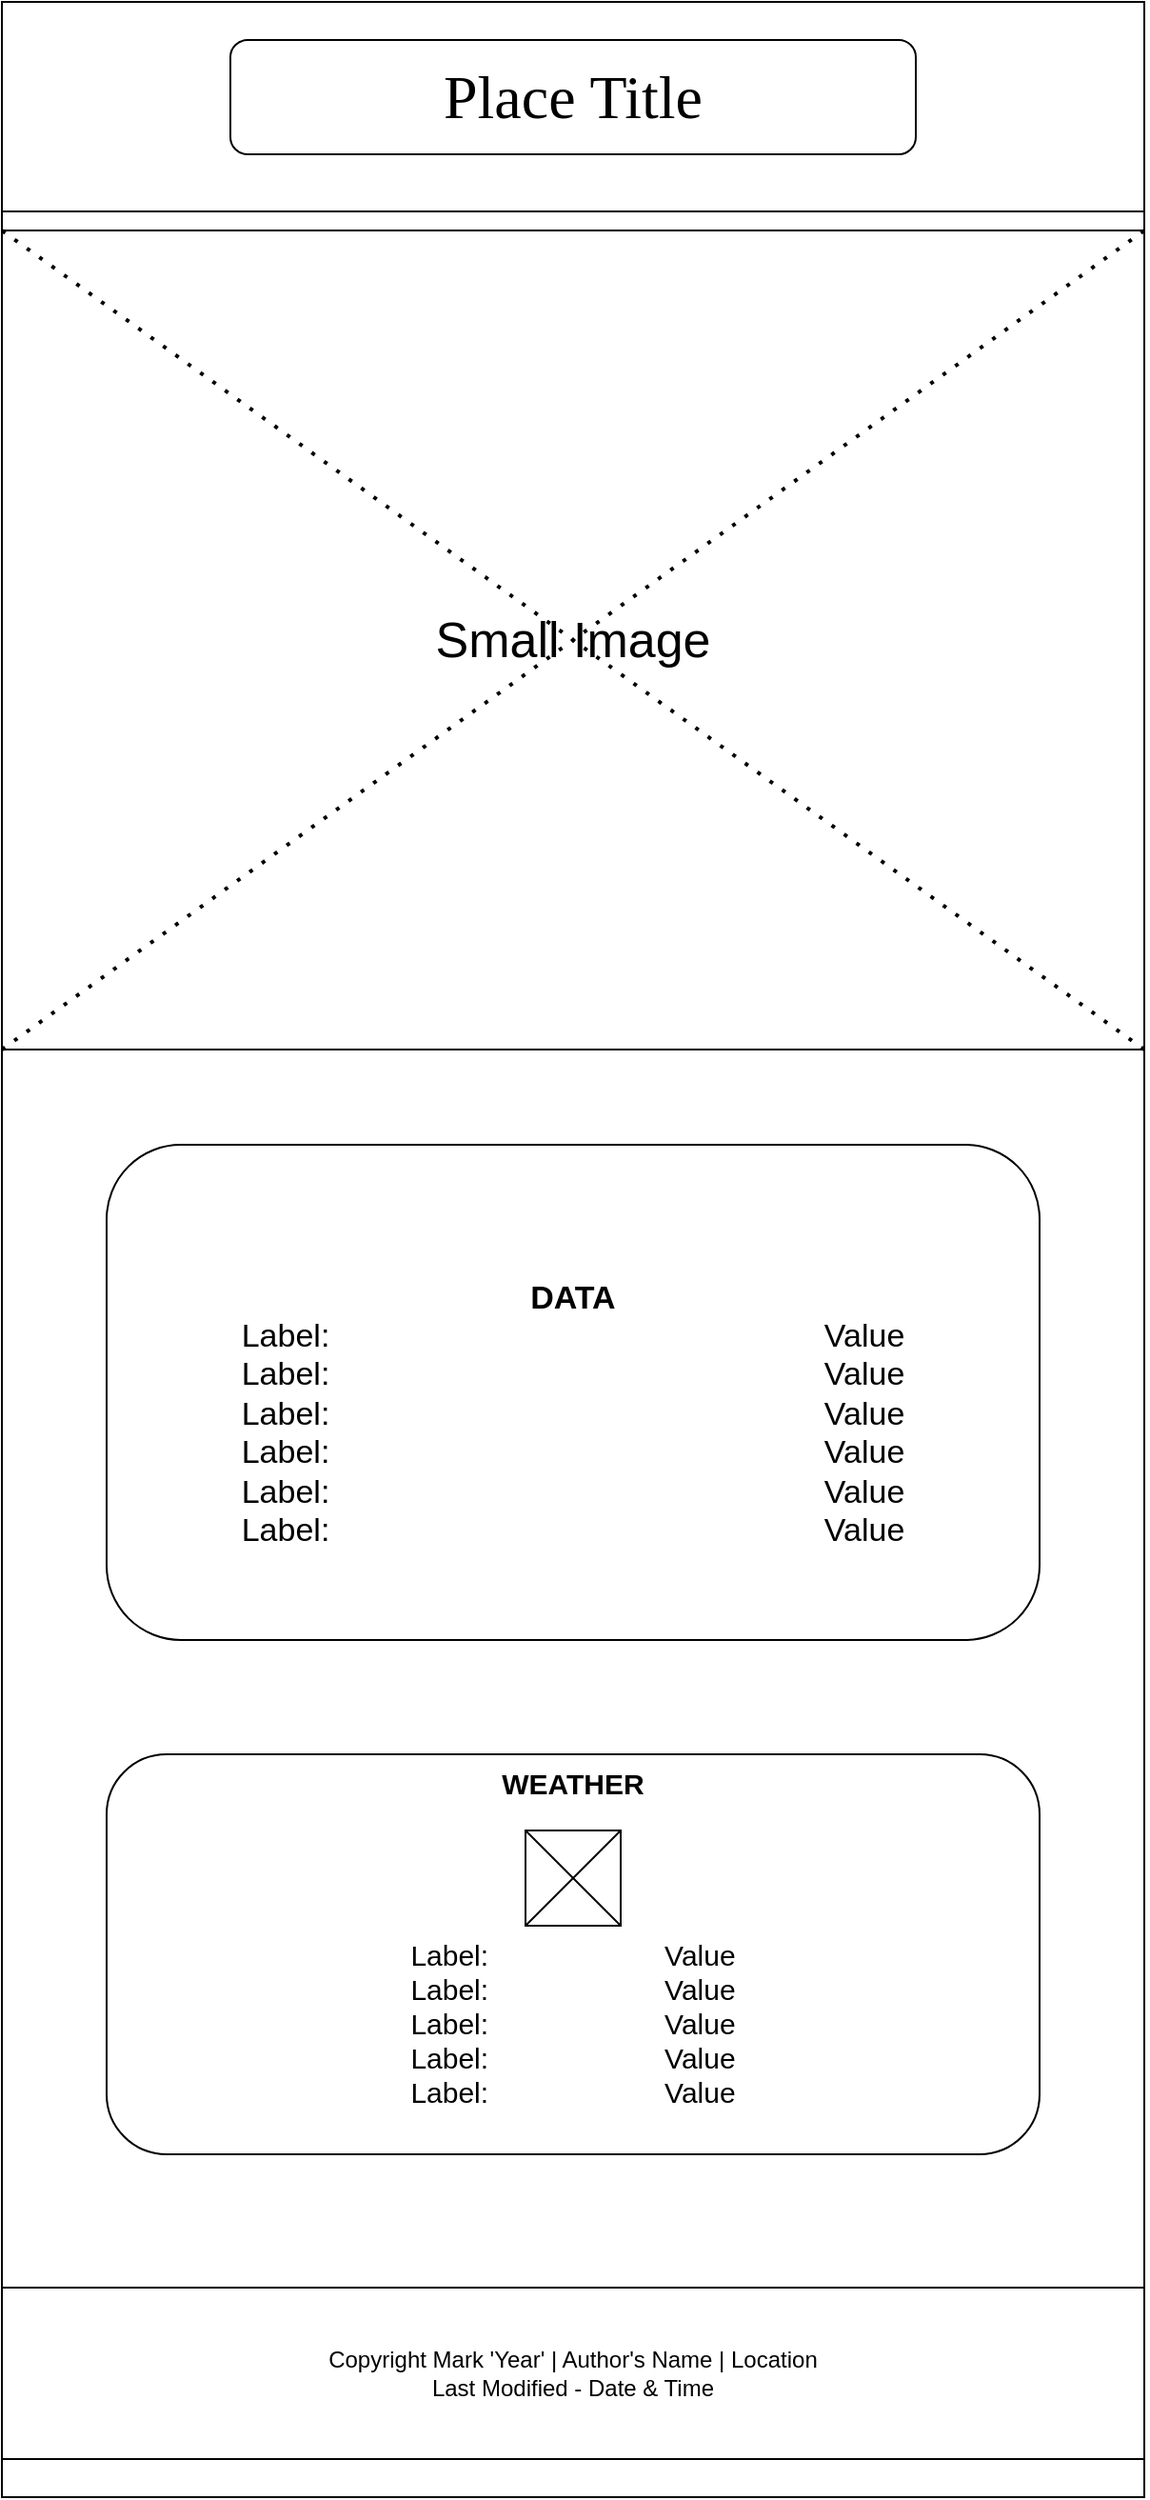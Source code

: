 <mxfile version="24.4.0" type="device" pages="2">
  <diagram name="Small size" id="8FmoxOtJUdNecuPI06n1">
    <mxGraphModel dx="880" dy="529" grid="1" gridSize="10" guides="1" tooltips="1" connect="1" arrows="1" fold="1" page="1" pageScale="1" pageWidth="850" pageHeight="1100" math="0" shadow="0">
      <root>
        <mxCell id="0" />
        <mxCell id="1" parent="0" />
        <mxCell id="XBYLxp_CYlMKYOPkXQpf-1" value="" style="rounded=0;whiteSpace=wrap;html=1;" parent="1" vertex="1">
          <mxGeometry x="120" y="50" width="600" height="110" as="geometry" />
        </mxCell>
        <mxCell id="XBYLxp_CYlMKYOPkXQpf-2" value="" style="rounded=0;whiteSpace=wrap;html=1;" parent="1" vertex="1">
          <mxGeometry x="120" y="160" width="600" height="1200" as="geometry" />
        </mxCell>
        <mxCell id="XBYLxp_CYlMKYOPkXQpf-3" value="P&lt;font style=&quot;font-size: 32px;&quot;&gt;lace Title&lt;/font&gt;" style="rounded=1;whiteSpace=wrap;html=1;fontFamily=Garamond;fontSize=32;" parent="1" vertex="1">
          <mxGeometry x="240" y="70" width="360" height="60" as="geometry" />
        </mxCell>
        <mxCell id="XBYLxp_CYlMKYOPkXQpf-11" value="&lt;div&gt;&lt;br&gt;&lt;/div&gt;&lt;div&gt;&lt;br&gt;&lt;/div&gt;&lt;div&gt;&lt;br&gt;&lt;/div&gt;&lt;div style=&quot;font-size: 17px;&quot;&gt;&lt;font style=&quot;font-size: 17px;&quot;&gt;&lt;b&gt;&lt;br&gt;&lt;/b&gt;&lt;/font&gt;&lt;/div&gt;&lt;font style=&quot;font-size: 17px;&quot;&gt;&lt;b&gt;DATA&lt;/b&gt;&lt;/font&gt;&lt;div style=&quot;font-size: 17px;&quot;&gt;&lt;font style=&quot;font-size: 17px;&quot;&gt;Label:&amp;nbsp; &amp;nbsp; &amp;nbsp; &amp;nbsp; &amp;nbsp; &amp;nbsp; &amp;nbsp; &amp;nbsp; &amp;nbsp; &amp;nbsp; &amp;nbsp; &amp;nbsp; &amp;nbsp; &amp;nbsp; &amp;nbsp; &amp;nbsp; &amp;nbsp; &amp;nbsp; &amp;nbsp; &amp;nbsp; &amp;nbsp; &amp;nbsp; &amp;nbsp; &amp;nbsp; &amp;nbsp; &amp;nbsp; &amp;nbsp; &amp;nbsp;Value&lt;/font&gt;&lt;/div&gt;&lt;div style=&quot;font-size: 17px;&quot;&gt;&lt;font style=&quot;font-size: 17px;&quot;&gt;Label:&amp;nbsp; &amp;nbsp; &amp;nbsp; &amp;nbsp; &amp;nbsp; &amp;nbsp; &amp;nbsp; &amp;nbsp; &amp;nbsp; &amp;nbsp; &amp;nbsp; &amp;nbsp; &amp;nbsp; &amp;nbsp; &amp;nbsp; &amp;nbsp; &amp;nbsp; &amp;nbsp; &amp;nbsp; &amp;nbsp; &amp;nbsp; &amp;nbsp; &amp;nbsp; &amp;nbsp; &amp;nbsp; &amp;nbsp; &amp;nbsp; &amp;nbsp;Value&lt;br&gt;&lt;/font&gt;&lt;/div&gt;&lt;div style=&quot;font-size: 17px;&quot;&gt;&lt;font style=&quot;font-size: 17px;&quot;&gt;Label:&amp;nbsp; &amp;nbsp; &amp;nbsp; &amp;nbsp; &amp;nbsp; &amp;nbsp; &amp;nbsp; &amp;nbsp; &amp;nbsp; &amp;nbsp; &amp;nbsp; &amp;nbsp; &amp;nbsp; &amp;nbsp; &amp;nbsp; &amp;nbsp; &amp;nbsp; &amp;nbsp; &amp;nbsp; &amp;nbsp; &amp;nbsp; &amp;nbsp; &amp;nbsp; &amp;nbsp; &amp;nbsp; &amp;nbsp; &amp;nbsp; &amp;nbsp;Value&lt;br&gt;&lt;/font&gt;&lt;/div&gt;&lt;div style=&quot;font-size: 17px;&quot;&gt;&lt;font style=&quot;font-size: 17px;&quot;&gt;Label:&amp;nbsp; &amp;nbsp; &amp;nbsp; &amp;nbsp; &amp;nbsp; &amp;nbsp; &amp;nbsp; &amp;nbsp; &amp;nbsp; &amp;nbsp; &amp;nbsp; &amp;nbsp; &amp;nbsp; &amp;nbsp; &amp;nbsp; &amp;nbsp; &amp;nbsp; &amp;nbsp; &amp;nbsp; &amp;nbsp; &amp;nbsp; &amp;nbsp; &amp;nbsp; &amp;nbsp; &amp;nbsp; &amp;nbsp; &amp;nbsp; &amp;nbsp;Value&lt;br&gt;&lt;/font&gt;&lt;/div&gt;&lt;div style=&quot;font-size: 17px;&quot;&gt;&lt;font style=&quot;font-size: 17px;&quot;&gt;Label:&amp;nbsp; &amp;nbsp; &amp;nbsp; &amp;nbsp; &amp;nbsp; &amp;nbsp; &amp;nbsp; &amp;nbsp; &amp;nbsp; &amp;nbsp; &amp;nbsp; &amp;nbsp; &amp;nbsp; &amp;nbsp; &amp;nbsp; &amp;nbsp; &amp;nbsp; &amp;nbsp; &amp;nbsp; &amp;nbsp; &amp;nbsp; &amp;nbsp; &amp;nbsp; &amp;nbsp; &amp;nbsp; &amp;nbsp; &amp;nbsp; &amp;nbsp;Value&lt;br&gt;&lt;/font&gt;&lt;/div&gt;&lt;div style=&quot;font-size: 17px;&quot;&gt;&lt;font style=&quot;font-size: 17px;&quot;&gt;Label:&amp;nbsp; &amp;nbsp; &amp;nbsp; &amp;nbsp; &amp;nbsp; &amp;nbsp; &amp;nbsp; &amp;nbsp; &amp;nbsp; &amp;nbsp; &amp;nbsp; &amp;nbsp; &amp;nbsp; &amp;nbsp; &amp;nbsp; &amp;nbsp; &amp;nbsp; &amp;nbsp; &amp;nbsp; &amp;nbsp; &amp;nbsp; &amp;nbsp; &amp;nbsp; &amp;nbsp; &amp;nbsp; &amp;nbsp; &amp;nbsp; &amp;nbsp;Value&lt;br&gt;&lt;/font&gt;&lt;/div&gt;&lt;div style=&quot;font-size: 17px;&quot;&gt;&lt;br&gt;&lt;/div&gt;" style="rounded=1;whiteSpace=wrap;html=1;verticalAlign=top;" parent="1" vertex="1">
          <mxGeometry x="175" y="650" width="490" height="260" as="geometry" />
        </mxCell>
        <mxCell id="XBYLxp_CYlMKYOPkXQpf-12" value="WEATHER&lt;div style=&quot;font-size: 15px;&quot;&gt;&lt;br style=&quot;font-size: 15px;&quot;&gt;&lt;/div&gt;&lt;div style=&quot;font-size: 15px;&quot;&gt;&lt;br style=&quot;font-size: 15px;&quot;&gt;&lt;/div&gt;&lt;div style=&quot;font-size: 15px;&quot;&gt;&lt;br style=&quot;font-size: 15px;&quot;&gt;&lt;/div&gt;&lt;div style=&quot;font-size: 15px;&quot;&gt;&lt;br style=&quot;font-size: 15px;&quot;&gt;&lt;/div&gt;&lt;div style=&quot;font-size: 15px;&quot;&gt;&lt;span style=&quot;background-color: initial; font-weight: normal;&quot;&gt;Label:&lt;/span&gt;&lt;span style=&quot;background-color: initial; font-weight: normal; white-space: pre;&quot;&gt;&#x9;&lt;/span&gt;&lt;span style=&quot;background-color: initial; font-weight: normal; white-space: pre;&quot;&gt;&#x9;&lt;/span&gt;&lt;span style=&quot;background-color: initial; font-weight: normal; white-space: pre;&quot;&gt;&#x9;&lt;/span&gt;&lt;span style=&quot;background-color: initial; font-weight: normal;&quot;&gt;Value&lt;/span&gt;&lt;br&gt;&lt;/div&gt;&lt;div style=&quot;font-size: 15px;&quot;&gt;&lt;span style=&quot;font-weight: normal;&quot;&gt;Label: &lt;span style=&quot;white-space: pre; font-size: 15px;&quot;&gt;&#x9;&lt;/span&gt;&lt;span style=&quot;white-space: pre; font-size: 15px;&quot;&gt;&#x9;&lt;/span&gt;&lt;span style=&quot;white-space: pre; font-size: 15px;&quot;&gt;&#x9;&lt;/span&gt;Value&lt;/span&gt;&lt;/div&gt;&lt;div style=&quot;font-size: 15px;&quot;&gt;&lt;span style=&quot;font-weight: normal;&quot;&gt;Label:&lt;span style=&quot;white-space: pre; font-size: 15px;&quot;&gt;&#x9;&lt;/span&gt;&lt;span style=&quot;white-space: pre; font-size: 15px;&quot;&gt;&#x9;&lt;/span&gt;&lt;span style=&quot;white-space: pre; font-size: 15px;&quot;&gt;&#x9;&lt;/span&gt;Value&lt;/span&gt;&lt;/div&gt;&lt;div style=&quot;font-size: 15px;&quot;&gt;&lt;span style=&quot;font-weight: normal;&quot;&gt;Label: &lt;span style=&quot;white-space: pre; font-size: 15px;&quot;&gt;&#x9;&lt;/span&gt;&lt;span style=&quot;white-space: pre; font-size: 15px;&quot;&gt;&#x9;&lt;/span&gt;&lt;span style=&quot;white-space: pre; font-size: 15px;&quot;&gt;&#x9;&lt;/span&gt;Value&lt;/span&gt;&lt;/div&gt;&lt;div style=&quot;font-size: 15px;&quot;&gt;&lt;span style=&quot;font-weight: normal;&quot;&gt;Label: &lt;span style=&quot;white-space: pre;&quot;&gt;&#x9;&lt;/span&gt;&lt;span style=&quot;white-space: pre;&quot;&gt;&#x9;&lt;/span&gt;&lt;span style=&quot;white-space: pre;&quot;&gt;&#x9;&lt;/span&gt;Value&lt;/span&gt;&lt;/div&gt;" style="rounded=1;whiteSpace=wrap;html=1;fontStyle=1;verticalAlign=top;fontSize=15;" parent="1" vertex="1">
          <mxGeometry x="175" y="970" width="490" height="210" as="geometry" />
        </mxCell>
        <mxCell id="XBYLxp_CYlMKYOPkXQpf-13" value="Copyright Mark &#39;Year&#39; | Author&#39;s Name | Location&lt;div&gt;Last Modified - Date &amp;amp; Time&lt;/div&gt;" style="rounded=0;whiteSpace=wrap;html=1;" parent="1" vertex="1">
          <mxGeometry x="120" y="1250" width="600" height="90" as="geometry" />
        </mxCell>
        <mxCell id="XBYLxp_CYlMKYOPkXQpf-16" value="Small Image" style="rounded=0;whiteSpace=wrap;html=1;fontSize=26;" parent="1" vertex="1">
          <mxGeometry x="120" y="170" width="600" height="430" as="geometry" />
        </mxCell>
        <mxCell id="XBYLxp_CYlMKYOPkXQpf-17" value="" style="endArrow=none;dashed=1;html=1;dashPattern=1 3;strokeWidth=2;rounded=0;entryX=1;entryY=0;entryDx=0;entryDy=0;exitX=0;exitY=1;exitDx=0;exitDy=0;" parent="1" source="XBYLxp_CYlMKYOPkXQpf-16" target="XBYLxp_CYlMKYOPkXQpf-16" edge="1">
          <mxGeometry width="50" height="50" relative="1" as="geometry">
            <mxPoint x="430" y="380" as="sourcePoint" />
            <mxPoint x="480" y="330" as="targetPoint" />
          </mxGeometry>
        </mxCell>
        <mxCell id="XBYLxp_CYlMKYOPkXQpf-18" value="" style="endArrow=none;dashed=1;html=1;dashPattern=1 3;strokeWidth=2;rounded=0;entryX=0;entryY=0;entryDx=0;entryDy=0;exitX=1;exitY=1;exitDx=0;exitDy=0;textOpacity=10;" parent="1" source="XBYLxp_CYlMKYOPkXQpf-16" target="XBYLxp_CYlMKYOPkXQpf-16" edge="1">
          <mxGeometry width="50" height="50" relative="1" as="geometry">
            <mxPoint x="430" y="380" as="sourcePoint" />
            <mxPoint x="480" y="330" as="targetPoint" />
          </mxGeometry>
        </mxCell>
        <mxCell id="XBYLxp_CYlMKYOPkXQpf-19" style="edgeStyle=orthogonalEdgeStyle;rounded=0;orthogonalLoop=1;jettySize=auto;html=1;exitX=0.5;exitY=1;exitDx=0;exitDy=0;" parent="1" source="XBYLxp_CYlMKYOPkXQpf-11" target="XBYLxp_CYlMKYOPkXQpf-11" edge="1">
          <mxGeometry relative="1" as="geometry" />
        </mxCell>
        <mxCell id="XBYLxp_CYlMKYOPkXQpf-20" value="" style="whiteSpace=wrap;html=1;aspect=fixed;" parent="1" vertex="1">
          <mxGeometry x="395" y="1010" width="50" height="50" as="geometry" />
        </mxCell>
        <mxCell id="XBYLxp_CYlMKYOPkXQpf-21" value="" style="endArrow=none;html=1;rounded=0;" parent="1" edge="1">
          <mxGeometry width="50" height="50" relative="1" as="geometry">
            <mxPoint x="395" y="1060" as="sourcePoint" />
            <mxPoint x="445" y="1010" as="targetPoint" />
          </mxGeometry>
        </mxCell>
        <mxCell id="XBYLxp_CYlMKYOPkXQpf-22" value="" style="endArrow=none;html=1;rounded=0;exitX=0;exitY=0;exitDx=0;exitDy=0;entryX=1;entryY=1;entryDx=0;entryDy=0;textOpacity=60;" parent="1" source="XBYLxp_CYlMKYOPkXQpf-20" target="XBYLxp_CYlMKYOPkXQpf-20" edge="1">
          <mxGeometry width="50" height="50" relative="1" as="geometry">
            <mxPoint x="405" y="1040" as="sourcePoint" />
            <mxPoint x="455" y="990" as="targetPoint" />
          </mxGeometry>
        </mxCell>
      </root>
    </mxGraphModel>
  </diagram>
  <diagram name="large size" id="ohun27pVSawEjuc9Bpm4">
    <mxGraphModel dx="1730" dy="529" grid="1" gridSize="10" guides="1" tooltips="1" connect="1" arrows="1" fold="1" page="1" pageScale="1" pageWidth="850" pageHeight="1100" math="0" shadow="0">
      <root>
        <mxCell id="0" />
        <mxCell id="1" parent="0" />
        <mxCell id="wScyYrtw88a_piwC2RTY-3" value="Large Image" style="rounded=0;whiteSpace=wrap;html=1;fontSize=22;" parent="1" vertex="1">
          <mxGeometry y="40" width="850" height="660" as="geometry" />
        </mxCell>
        <mxCell id="wScyYrtw88a_piwC2RTY-4" value="" style="rounded=0;whiteSpace=wrap;html=1;" parent="1" vertex="1">
          <mxGeometry y="40" width="850" height="140" as="geometry" />
        </mxCell>
        <mxCell id="wScyYrtw88a_piwC2RTY-5" value="&lt;div&gt;&lt;b&gt;&lt;br&gt;&lt;/b&gt;&lt;/div&gt;&lt;b&gt;Data&lt;/b&gt;&lt;div&gt;&lt;b&gt;&lt;br&gt;&lt;/b&gt;&lt;div&gt;&lt;b&gt;Label: &lt;span style=&quot;white-space: pre;&quot;&gt;&#x9;&lt;/span&gt;Value&lt;/b&gt;&lt;/div&gt;&lt;div&gt;&lt;b&gt;Label: &lt;span style=&quot;white-space: pre;&quot;&gt;&#x9;&lt;/span&gt;Value&lt;/b&gt;&lt;/div&gt;&lt;div&gt;&lt;b&gt;Label: &lt;span style=&quot;white-space: pre;&quot;&gt;&#x9;&lt;/span&gt;Value&lt;/b&gt;&lt;/div&gt;&lt;div&gt;&lt;b&gt;Label: &lt;span style=&quot;white-space: pre;&quot;&gt;&#x9;&lt;/span&gt;Value&lt;/b&gt;&lt;/div&gt;&lt;div&gt;&lt;b&gt;Label: &lt;span style=&quot;white-space: pre;&quot;&gt;&#x9;&lt;/span&gt;Value&lt;/b&gt;&lt;/div&gt;&lt;/div&gt;" style="rounded=0;whiteSpace=wrap;html=1;verticalAlign=top;" parent="1" vertex="1">
          <mxGeometry x="20" y="200" width="130" height="170" as="geometry" />
        </mxCell>
        <mxCell id="I_Ipq6MLvHIx7Ra6sxyr-1" value="&lt;span style=&quot;white-space: pre;&quot;&gt;&#x9;&lt;/span&gt;&lt;div&gt;&lt;span style=&quot;white-space: pre;&quot;&gt;&#x9;&lt;/span&gt;Weather&lt;/div&gt;&lt;div&gt;&lt;br&gt;&lt;/div&gt;&lt;div&gt;&lt;br&gt;&lt;/div&gt;&lt;blockquote style=&quot;margin: 0 0 0 40px; border: none; padding: 0px;&quot;&gt;&lt;div style=&quot;text-align: center;&quot;&gt;&lt;b style=&quot;background-color: initial;&quot;&gt;Label:&amp;nbsp;&lt;span style=&quot;white-space: pre;&quot;&gt;&#x9;&lt;/span&gt;Value&lt;/b&gt;&lt;/div&gt;&lt;div style=&quot;text-align: center; font-weight: 400;&quot;&gt;&lt;b&gt;Label:&amp;nbsp;&lt;span style=&quot;white-space: pre;&quot;&gt;&#x9;&lt;/span&gt;Value&lt;/b&gt;&lt;/div&gt;&lt;div style=&quot;text-align: center; font-weight: 400;&quot;&gt;&lt;b&gt;Label:&amp;nbsp;&lt;span style=&quot;white-space: pre;&quot;&gt;&#x9;&lt;/span&gt;Value&lt;/b&gt;&lt;/div&gt;&lt;div style=&quot;text-align: center; font-weight: 400;&quot;&gt;&lt;b&gt;Label:&amp;nbsp;&lt;span style=&quot;white-space: pre;&quot;&gt;&#x9;&lt;/span&gt;Value&lt;/b&gt;&lt;/div&gt;&lt;div style=&quot;text-align: center; font-weight: 400;&quot;&gt;&lt;b&gt;Label:&amp;nbsp;&lt;span style=&quot;white-space: pre;&quot;&gt;&#x9;&lt;/span&gt;Value&lt;/b&gt;&lt;/div&gt;&lt;/blockquote&gt;" style="whiteSpace=wrap;html=1;aspect=fixed;verticalAlign=top;fontStyle=1;align=left;" vertex="1" parent="1">
          <mxGeometry x="630" y="380" width="200" height="200" as="geometry" />
        </mxCell>
        <mxCell id="I_Ipq6MLvHIx7Ra6sxyr-2" value="&#xa;&lt;span style=&quot;color: rgb(0, 0, 0); font-family: Helvetica; font-size: 12px; font-style: normal; font-variant-ligatures: normal; font-variant-caps: normal; font-weight: 400; letter-spacing: normal; orphans: 2; text-align: center; text-indent: 0px; text-transform: none; widows: 2; word-spacing: 0px; -webkit-text-stroke-width: 0px; white-space: normal; background-color: rgb(251, 251, 251); text-decoration-thickness: initial; text-decoration-style: initial; text-decoration-color: initial; display: inline !important; float: none;&quot;&gt;Copyright Mark &#39;Year&#39; | Author&#39;s Name | Location&lt;/span&gt;&lt;div style=&quot;forced-color-adjust: none; color: rgb(0, 0, 0); font-family: Helvetica; font-size: 12px; font-style: normal; font-variant-ligatures: normal; font-variant-caps: normal; font-weight: 400; letter-spacing: normal; orphans: 2; text-align: center; text-indent: 0px; text-transform: none; widows: 2; word-spacing: 0px; -webkit-text-stroke-width: 0px; white-space: normal; background-color: rgb(251, 251, 251); text-decoration-thickness: initial; text-decoration-style: initial; text-decoration-color: initial;&quot;&gt;Last Modified - Date &amp;amp; Time&lt;/div&gt;&#xa;&#xa;" style="rounded=0;whiteSpace=wrap;html=1;" vertex="1" parent="1">
          <mxGeometry y="590" width="850" height="90" as="geometry" />
        </mxCell>
        <mxCell id="I_Ipq6MLvHIx7Ra6sxyr-3" value="" style="endArrow=none;html=1;rounded=0;entryX=1;entryY=1;entryDx=0;entryDy=0;exitX=-0.001;exitY=0.83;exitDx=0;exitDy=0;exitPerimeter=0;" edge="1" parent="1" source="wScyYrtw88a_piwC2RTY-3" target="wScyYrtw88a_piwC2RTY-4">
          <mxGeometry width="50" height="50" relative="1" as="geometry">
            <mxPoint x="400" y="470" as="sourcePoint" />
            <mxPoint x="450" y="420" as="targetPoint" />
          </mxGeometry>
        </mxCell>
        <mxCell id="I_Ipq6MLvHIx7Ra6sxyr-4" value="" style="endArrow=none;html=1;rounded=0;entryX=-0.002;entryY=0.212;entryDx=0;entryDy=0;entryPerimeter=0;exitX=1;exitY=0;exitDx=0;exitDy=0;" edge="1" parent="1" source="I_Ipq6MLvHIx7Ra6sxyr-2" target="wScyYrtw88a_piwC2RTY-3">
          <mxGeometry width="50" height="50" relative="1" as="geometry">
            <mxPoint x="400" y="470" as="sourcePoint" />
            <mxPoint x="450" y="420" as="targetPoint" />
          </mxGeometry>
        </mxCell>
        <mxCell id="I_Ipq6MLvHIx7Ra6sxyr-5" value="" style="whiteSpace=wrap;html=1;aspect=fixed;" vertex="1" parent="1">
          <mxGeometry x="740" y="400" width="30" height="30" as="geometry" />
        </mxCell>
      </root>
    </mxGraphModel>
  </diagram>
</mxfile>
